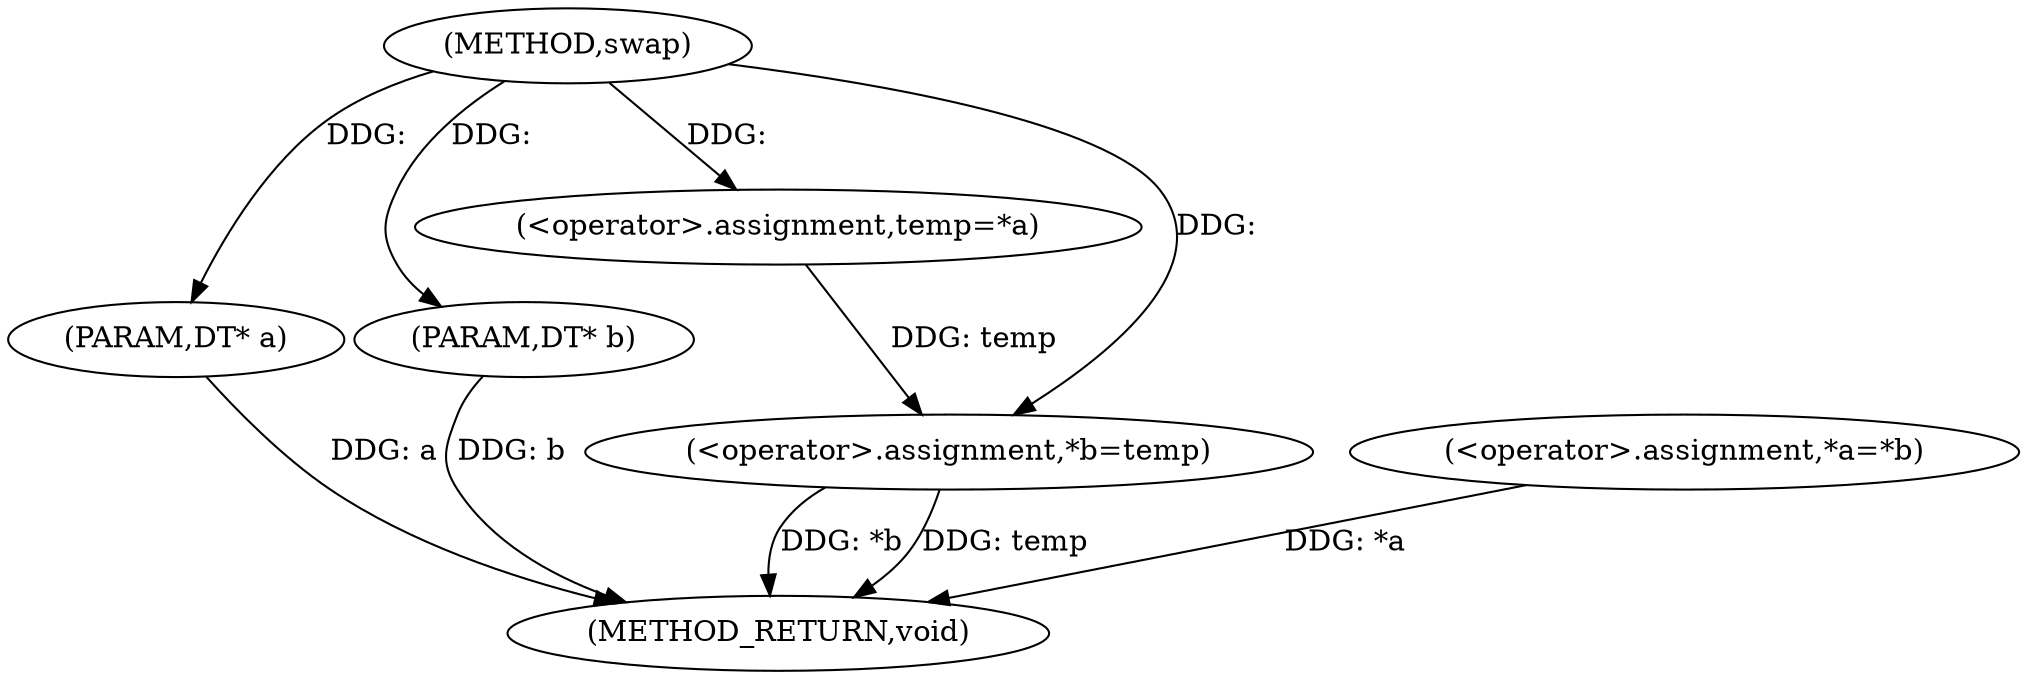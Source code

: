 digraph "swap" {  
"1000117" [label = "(METHOD,swap)" ]
"1000135" [label = "(METHOD_RETURN,void)" ]
"1000118" [label = "(PARAM,DT* a)" ]
"1000119" [label = "(PARAM,DT* b)" ]
"1000122" [label = "(<operator>.assignment,temp=*a)" ]
"1000126" [label = "(<operator>.assignment,*a=*b)" ]
"1000131" [label = "(<operator>.assignment,*b=temp)" ]
  "1000118" -> "1000135"  [ label = "DDG: a"] 
  "1000119" -> "1000135"  [ label = "DDG: b"] 
  "1000126" -> "1000135"  [ label = "DDG: *a"] 
  "1000131" -> "1000135"  [ label = "DDG: *b"] 
  "1000131" -> "1000135"  [ label = "DDG: temp"] 
  "1000117" -> "1000118"  [ label = "DDG: "] 
  "1000117" -> "1000119"  [ label = "DDG: "] 
  "1000122" -> "1000131"  [ label = "DDG: temp"] 
  "1000117" -> "1000131"  [ label = "DDG: "] 
  "1000117" -> "1000122"  [ label = "DDG: "] 
}
